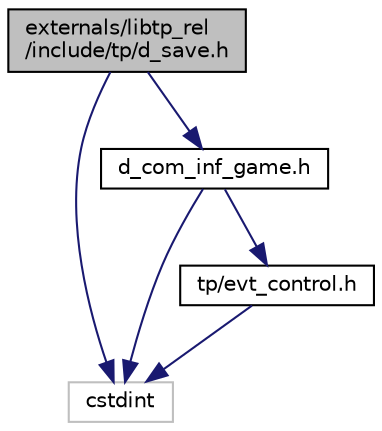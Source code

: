 digraph "externals/libtp_rel/include/tp/d_save.h"
{
 // LATEX_PDF_SIZE
  edge [fontname="Helvetica",fontsize="10",labelfontname="Helvetica",labelfontsize="10"];
  node [fontname="Helvetica",fontsize="10",shape=record];
  Node1 [label="externals/libtp_rel\l/include/tp/d_save.h",height=0.2,width=0.4,color="black", fillcolor="grey75", style="filled", fontcolor="black",tooltip="Holds symbols of the d_save field."];
  Node1 -> Node2 [color="midnightblue",fontsize="10",style="solid",fontname="Helvetica"];
  Node2 [label="cstdint",height=0.2,width=0.4,color="grey75", fillcolor="white", style="filled",tooltip=" "];
  Node1 -> Node3 [color="midnightblue",fontsize="10",style="solid",fontname="Helvetica"];
  Node3 [label="d_com_inf_game.h",height=0.2,width=0.4,color="black", fillcolor="white", style="filled",URL="$dd/de1/d__com__inf__game_8h.html",tooltip="Holds general game information."];
  Node3 -> Node2 [color="midnightblue",fontsize="10",style="solid",fontname="Helvetica"];
  Node3 -> Node4 [color="midnightblue",fontsize="10",style="solid",fontname="Helvetica"];
  Node4 [label="tp/evt_control.h",height=0.2,width=0.4,color="black", fillcolor="white", style="filled",URL="$d7/d02/evt__control_8h.html",tooltip="Holds members event & cutscene control field."];
  Node4 -> Node2 [color="midnightblue",fontsize="10",style="solid",fontname="Helvetica"];
}
